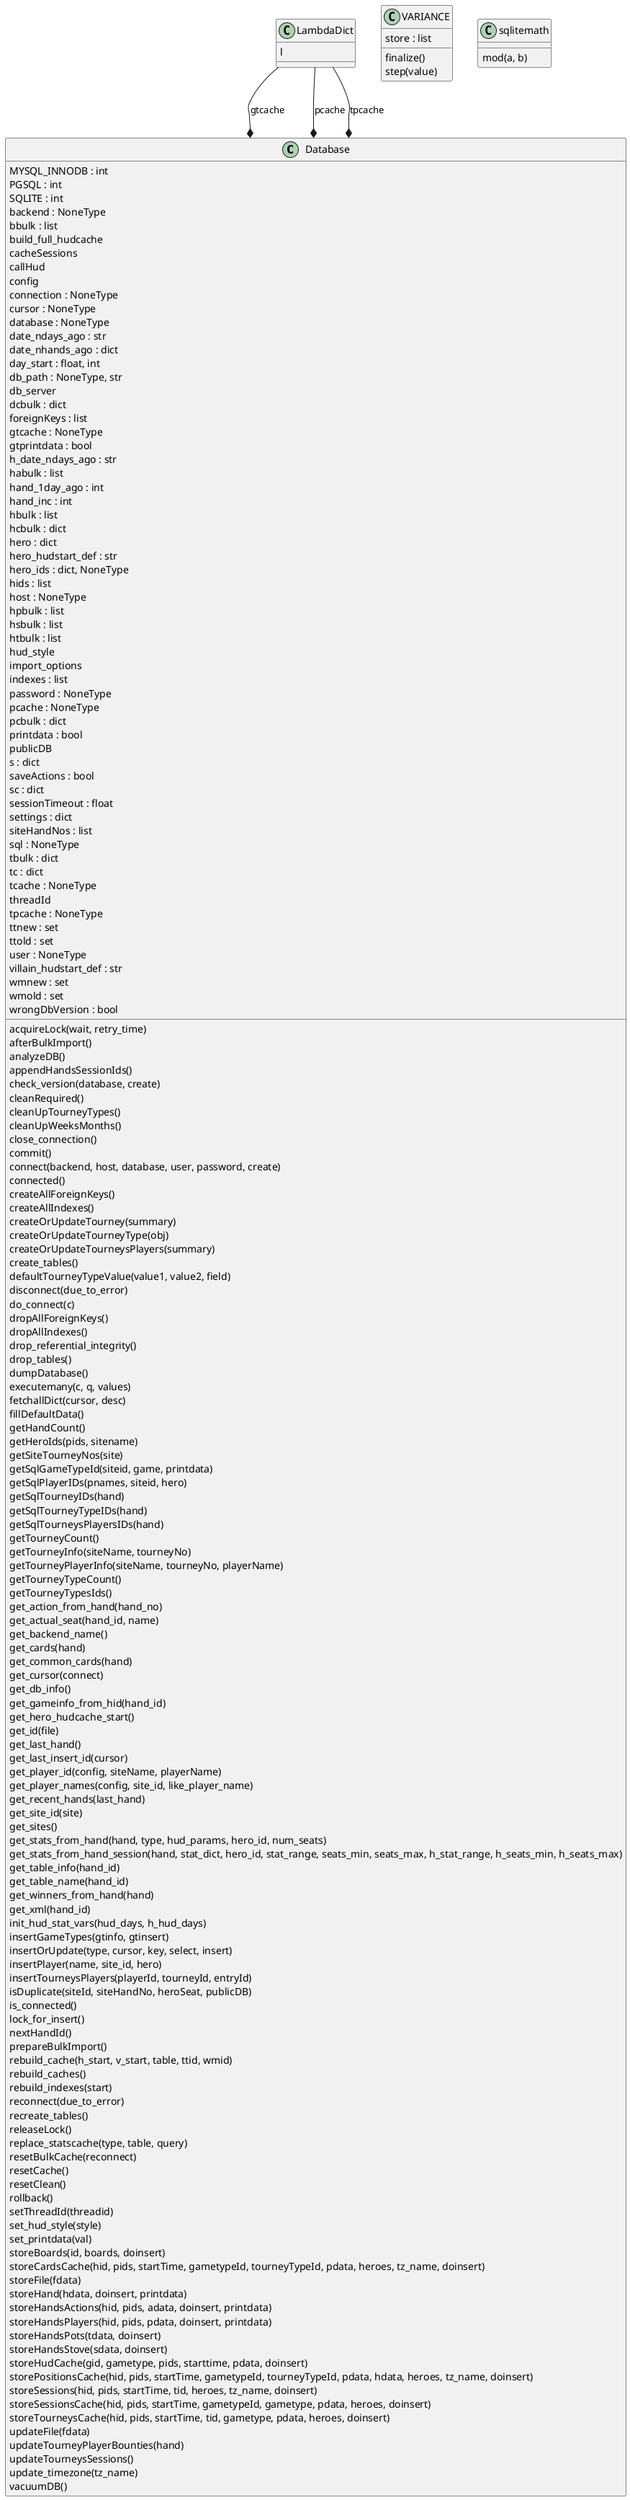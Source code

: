 @startuml classes
set namespaceSeparator none
class "Database" as Database.Database {
  MYSQL_INNODB : int
  PGSQL : int
  SQLITE : int
  backend : NoneType
  bbulk : list
  build_full_hudcache
  cacheSessions
  callHud
  config
  connection : NoneType
  cursor : NoneType
  database : NoneType
  date_ndays_ago : str
  date_nhands_ago : dict
  day_start : float, int
  db_path : NoneType, str
  db_server
  dcbulk : dict
  foreignKeys : list
  gtcache : NoneType
  gtprintdata : bool
  h_date_ndays_ago : str
  habulk : list
  hand_1day_ago : int
  hand_inc : int
  hbulk : list
  hcbulk : dict
  hero : dict
  hero_hudstart_def : str
  hero_ids : dict, NoneType
  hids : list
  host : NoneType
  hpbulk : list
  hsbulk : list
  htbulk : list
  hud_style
  import_options
  indexes : list
  password : NoneType
  pcache : NoneType
  pcbulk : dict
  printdata : bool
  publicDB
  s : dict
  saveActions : bool
  sc : dict
  sessionTimeout : float
  settings : dict
  siteHandNos : list
  sql : NoneType
  tbulk : dict
  tc : dict
  tcache : NoneType
  threadId
  tpcache : NoneType
  ttnew : set
  ttold : set
  user : NoneType
  villain_hudstart_def : str
  wmnew : set
  wmold : set
  wrongDbVersion : bool
  acquireLock(wait, retry_time)
  afterBulkImport()
  analyzeDB()
  appendHandsSessionIds()
  check_version(database, create)
  cleanRequired()
  cleanUpTourneyTypes()
  cleanUpWeeksMonths()
  close_connection()
  commit()
  connect(backend, host, database, user, password, create)
  connected()
  createAllForeignKeys()
  createAllIndexes()
  createOrUpdateTourney(summary)
  createOrUpdateTourneyType(obj)
  createOrUpdateTourneysPlayers(summary)
  create_tables()
  defaultTourneyTypeValue(value1, value2, field)
  disconnect(due_to_error)
  do_connect(c)
  dropAllForeignKeys()
  dropAllIndexes()
  drop_referential_integrity()
  drop_tables()
  dumpDatabase()
  executemany(c, q, values)
  fetchallDict(cursor, desc)
  fillDefaultData()
  getHandCount()
  getHeroIds(pids, sitename)
  getSiteTourneyNos(site)
  getSqlGameTypeId(siteid, game, printdata)
  getSqlPlayerIDs(pnames, siteid, hero)
  getSqlTourneyIDs(hand)
  getSqlTourneyTypeIDs(hand)
  getSqlTourneysPlayersIDs(hand)
  getTourneyCount()
  getTourneyInfo(siteName, tourneyNo)
  getTourneyPlayerInfo(siteName, tourneyNo, playerName)
  getTourneyTypeCount()
  getTourneyTypesIds()
  get_action_from_hand(hand_no)
  get_actual_seat(hand_id, name)
  get_backend_name()
  get_cards(hand)
  get_common_cards(hand)
  get_cursor(connect)
  get_db_info()
  get_gameinfo_from_hid(hand_id)
  get_hero_hudcache_start()
  get_id(file)
  get_last_hand()
  get_last_insert_id(cursor)
  get_player_id(config, siteName, playerName)
  get_player_names(config, site_id, like_player_name)
  get_recent_hands(last_hand)
  get_site_id(site)
  get_sites()
  get_stats_from_hand(hand, type, hud_params, hero_id, num_seats)
  get_stats_from_hand_session(hand, stat_dict, hero_id, stat_range, seats_min, seats_max, h_stat_range, h_seats_min, h_seats_max)
  get_table_info(hand_id)
  get_table_name(hand_id)
  get_winners_from_hand(hand)
  get_xml(hand_id)
  init_hud_stat_vars(hud_days, h_hud_days)
  insertGameTypes(gtinfo, gtinsert)
  insertOrUpdate(type, cursor, key, select, insert)
  insertPlayer(name, site_id, hero)
  insertTourneysPlayers(playerId, tourneyId, entryId)
  isDuplicate(siteId, siteHandNo, heroSeat, publicDB)
  is_connected()
  lock_for_insert()
  nextHandId()
  prepareBulkImport()
  rebuild_cache(h_start, v_start, table, ttid, wmid)
  rebuild_caches()
  rebuild_indexes(start)
  reconnect(due_to_error)
  recreate_tables()
  releaseLock()
  replace_statscache(type, table, query)
  resetBulkCache(reconnect)
  resetCache()
  resetClean()
  rollback()
  setThreadId(threadid)
  set_hud_style(style)
  set_printdata(val)
  storeBoards(id, boards, doinsert)
  storeCardsCache(hid, pids, startTime, gametypeId, tourneyTypeId, pdata, heroes, tz_name, doinsert)
  storeFile(fdata)
  storeHand(hdata, doinsert, printdata)
  storeHandsActions(hid, pids, adata, doinsert, printdata)
  storeHandsPlayers(hid, pids, pdata, doinsert, printdata)
  storeHandsPots(tdata, doinsert)
  storeHandsStove(sdata, doinsert)
  storeHudCache(gid, gametype, pids, starttime, pdata, doinsert)
  storePositionsCache(hid, pids, startTime, gametypeId, tourneyTypeId, pdata, hdata, heroes, tz_name, doinsert)
  storeSessions(hid, pids, startTime, tid, heroes, tz_name, doinsert)
  storeSessionsCache(hid, pids, startTime, gametypeId, gametype, pdata, heroes, doinsert)
  storeTourneysCache(hid, pids, startTime, tid, gametype, pdata, heroes, doinsert)
  updateFile(fdata)
  updateTourneyPlayerBounties(hand)
  updateTourneysSessions()
  update_timezone(tz_name)
  vacuumDB()
}
class "LambdaDict" as Database.LambdaDict {
  l
}
class "VARIANCE" as Database.VARIANCE {
  store : list
  finalize()
  step(value)
}
class "sqlitemath" as Database.sqlitemath {
  mod(a, b)
}
Database.LambdaDict --* Database.Database : gtcache
Database.LambdaDict --* Database.Database : pcache
Database.LambdaDict --* Database.Database : tpcache
@enduml
